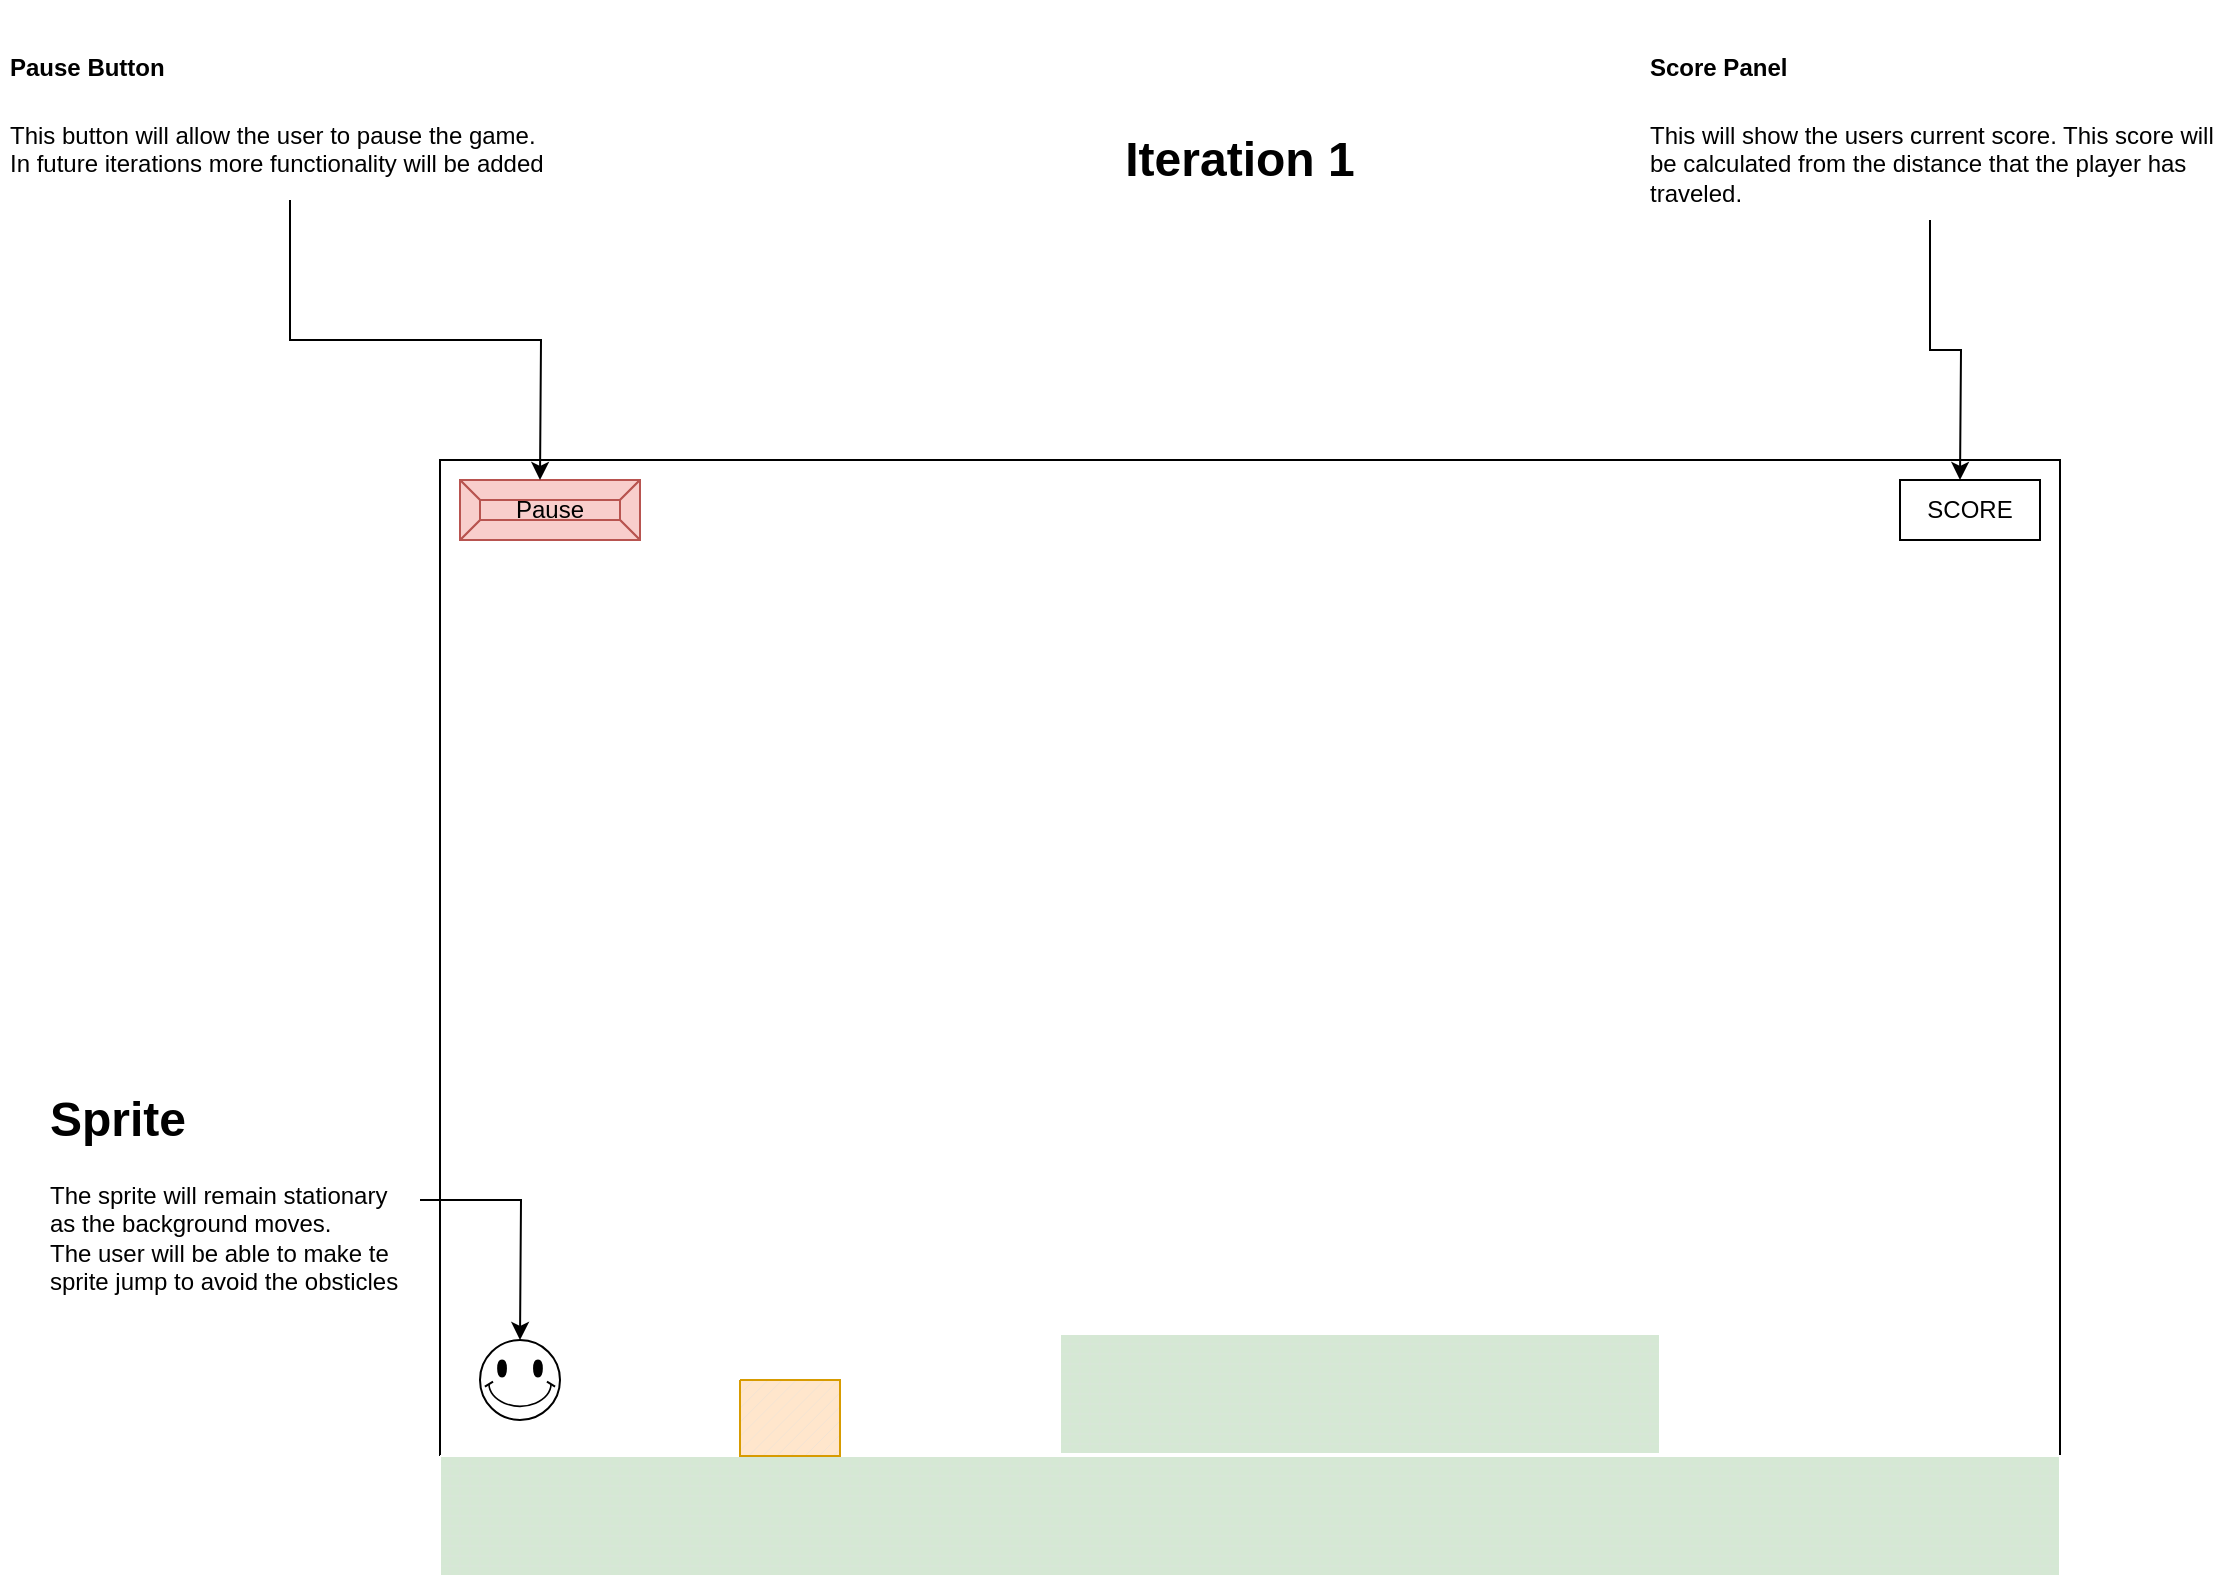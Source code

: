 <mxfile version="22.0.2" type="device">
  <diagram name="Page-1" id="-v2_NVjN483Q9llTtIcp">
    <mxGraphModel dx="1434" dy="839" grid="1" gridSize="10" guides="1" tooltips="1" connect="1" arrows="1" fold="1" page="1" pageScale="1" pageWidth="1169" pageHeight="827" math="0" shadow="0">
      <root>
        <mxCell id="0" />
        <mxCell id="1" parent="0" />
        <mxCell id="0e0oV_TtnUXqQWJeEvzO-1" value="&lt;h1&gt;Iteration 1&lt;/h1&gt;" style="text;html=1;strokeColor=none;fillColor=none;align=center;verticalAlign=middle;whiteSpace=wrap;rounded=0;" parent="1" vertex="1">
          <mxGeometry x="560" y="70" width="160" height="40" as="geometry" />
        </mxCell>
        <mxCell id="0e0oV_TtnUXqQWJeEvzO-3" value="" style="rounded=0;whiteSpace=wrap;html=1;movable=0;resizable=0;rotatable=0;deletable=0;editable=0;locked=1;connectable=0;" parent="1" vertex="1">
          <mxGeometry x="240" y="240" width="810" height="558" as="geometry" />
        </mxCell>
        <mxCell id="0e0oV_TtnUXqQWJeEvzO-4" value="SCORE" style="rounded=0;whiteSpace=wrap;html=1;movable=0;resizable=0;rotatable=0;deletable=0;editable=0;locked=1;connectable=0;" parent="1" vertex="1">
          <mxGeometry x="970" y="250" width="70" height="30" as="geometry" />
        </mxCell>
        <mxCell id="0e0oV_TtnUXqQWJeEvzO-10" value="Pause" style="labelPosition=center;verticalLabelPosition=middle;align=center;html=1;shape=mxgraph.basic.button;dx=10;whiteSpace=wrap;movable=1;resizable=1;rotatable=1;deletable=1;editable=1;locked=0;connectable=1;fillColor=#f8cecc;strokeColor=#b85450;" parent="1" vertex="1">
          <mxGeometry x="250" y="250" width="90" height="30" as="geometry" />
        </mxCell>
        <mxCell id="0e0oV_TtnUXqQWJeEvzO-12" value="" style="verticalLabelPosition=bottom;verticalAlign=top;html=1;shape=mxgraph.basic.smiley" parent="1" vertex="1">
          <mxGeometry x="260" y="680" width="40" height="40" as="geometry" />
        </mxCell>
        <mxCell id="0e0oV_TtnUXqQWJeEvzO-13" value="" style="verticalLabelPosition=bottom;verticalAlign=top;html=1;shape=mxgraph.basic.patternFillRect;fillStyle=grid;step=5;fillStrokeWidth=0.2;fillStrokeColor=#dddddd;fillColor=#d5e8d4;strokeColor=#ffffff;" parent="1" vertex="1">
          <mxGeometry x="240" y="738" width="810" height="60" as="geometry" />
        </mxCell>
        <mxCell id="0e0oV_TtnUXqQWJeEvzO-14" value="" style="verticalLabelPosition=bottom;verticalAlign=top;html=1;shape=mxgraph.basic.patternFillRect;fillStyle=diag;step=5;fillStrokeWidth=0.2;fillStrokeColor=#dddddd;fillColor=#ffe6cc;strokeColor=#d79b00;" parent="1" vertex="1">
          <mxGeometry x="390" y="700" width="50" height="38" as="geometry" />
        </mxCell>
        <mxCell id="cpNrrnJwX8En5YstYns2-5" style="edgeStyle=orthogonalEdgeStyle;rounded=0;orthogonalLoop=1;jettySize=auto;html=1;exitX=0.5;exitY=1;exitDx=0;exitDy=0;" edge="1" parent="1" source="cpNrrnJwX8En5YstYns2-3">
          <mxGeometry relative="1" as="geometry">
            <mxPoint x="290" y="250" as="targetPoint" />
          </mxGeometry>
        </mxCell>
        <mxCell id="cpNrrnJwX8En5YstYns2-3" value="&lt;h1&gt;&lt;span style=&quot;font-size: 12px;&quot;&gt;Pause Button&lt;/span&gt;&lt;/h1&gt;&lt;div&gt;&lt;span style=&quot;font-size: 12px;&quot;&gt;This button will allow the user to pause the game.&amp;nbsp;&lt;/span&gt;&lt;/div&gt;&lt;div&gt;In future iterations more functionality will be added&lt;/div&gt;" style="text;html=1;strokeColor=none;fillColor=none;spacing=5;spacingTop=-20;whiteSpace=wrap;overflow=hidden;rounded=0;" vertex="1" parent="1">
          <mxGeometry x="20" y="20" width="290" height="90" as="geometry" />
        </mxCell>
        <mxCell id="cpNrrnJwX8En5YstYns2-7" style="edgeStyle=orthogonalEdgeStyle;rounded=0;orthogonalLoop=1;jettySize=auto;html=1;exitX=0.5;exitY=1;exitDx=0;exitDy=0;" edge="1" parent="1" source="cpNrrnJwX8En5YstYns2-6">
          <mxGeometry relative="1" as="geometry">
            <mxPoint x="1000" y="250" as="targetPoint" />
          </mxGeometry>
        </mxCell>
        <mxCell id="cpNrrnJwX8En5YstYns2-6" value="&lt;h1&gt;&lt;span style=&quot;font-size: 12px;&quot;&gt;Score Panel&lt;/span&gt;&lt;/h1&gt;&lt;div&gt;&lt;span style=&quot;font-size: 12px;&quot;&gt;This will show the users current score. This score will be calculated from the distance that the player has traveled.&lt;/span&gt;&lt;/div&gt;" style="text;html=1;strokeColor=none;fillColor=none;spacing=5;spacingTop=-20;whiteSpace=wrap;overflow=hidden;rounded=0;" vertex="1" parent="1">
          <mxGeometry x="840" y="20" width="290" height="100" as="geometry" />
        </mxCell>
        <mxCell id="cpNrrnJwX8En5YstYns2-10" style="edgeStyle=orthogonalEdgeStyle;rounded=0;orthogonalLoop=1;jettySize=auto;html=1;exitX=1;exitY=0.5;exitDx=0;exitDy=0;" edge="1" parent="1" source="cpNrrnJwX8En5YstYns2-8">
          <mxGeometry relative="1" as="geometry">
            <mxPoint x="280" y="680" as="targetPoint" />
          </mxGeometry>
        </mxCell>
        <mxCell id="cpNrrnJwX8En5YstYns2-8" value="&lt;h1&gt;Sprite&lt;/h1&gt;&lt;div&gt;The sprite will remain stationary as the background moves.&lt;/div&gt;&lt;div&gt;The user will be able to make te sprite jump to avoid the obsticles&lt;/div&gt;" style="text;html=1;strokeColor=none;fillColor=none;spacing=5;spacingTop=-20;whiteSpace=wrap;overflow=hidden;rounded=0;" vertex="1" parent="1">
          <mxGeometry x="40" y="550" width="190" height="120" as="geometry" />
        </mxCell>
        <mxCell id="cpNrrnJwX8En5YstYns2-9" value="" style="verticalLabelPosition=bottom;verticalAlign=top;html=1;shape=mxgraph.basic.patternFillRect;fillStyle=grid;step=5;fillStrokeWidth=0.2;fillStrokeColor=#dddddd;fillColor=#d5e8d4;strokeColor=#ffffff;" vertex="1" parent="1">
          <mxGeometry x="550" y="677" width="300" height="60" as="geometry" />
        </mxCell>
      </root>
    </mxGraphModel>
  </diagram>
</mxfile>
